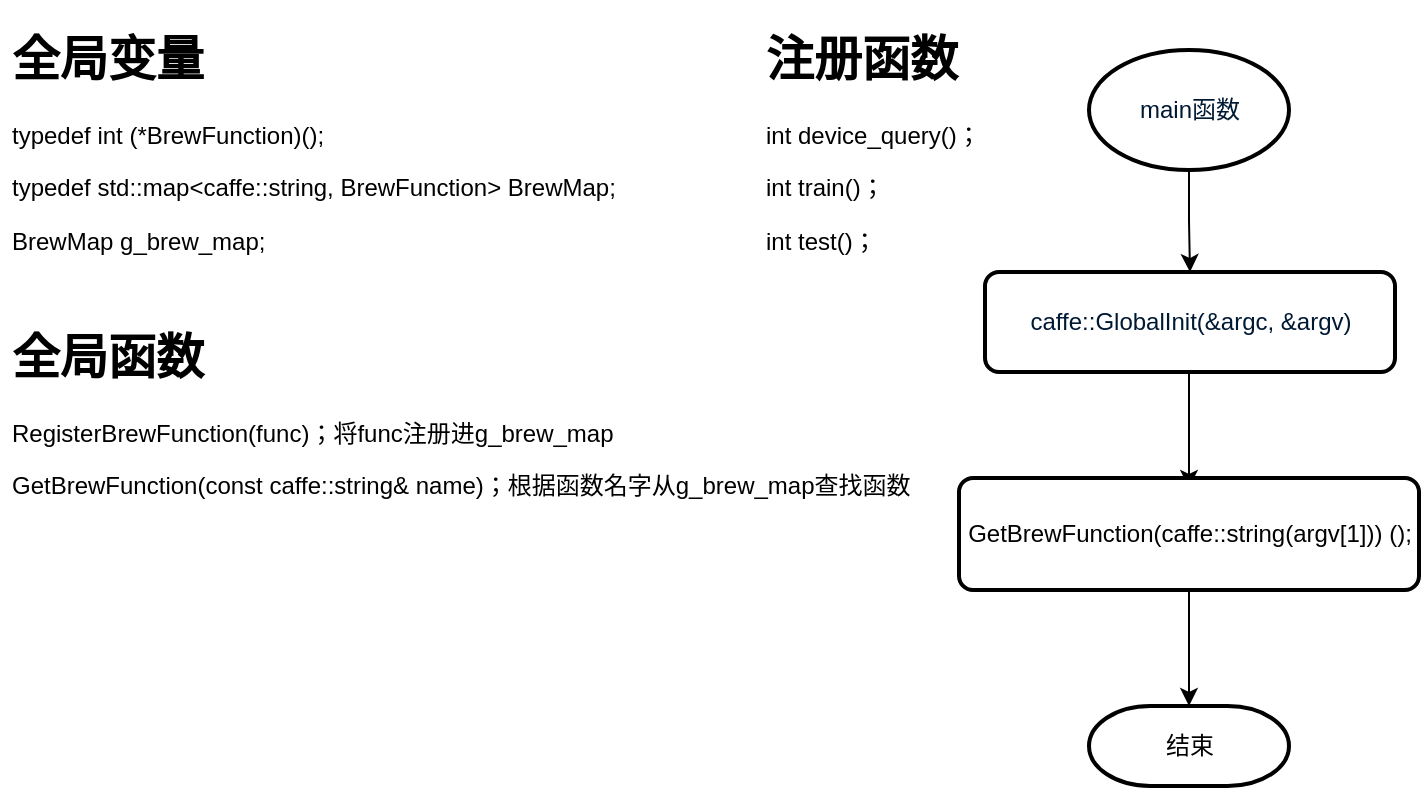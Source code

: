 <mxfile pages="1" version="11.2.4" type="github"><diagram id="6a731a19-8d31-9384-78a2-239565b7b9f0" name="Page-1"><mxGraphModel dx="980" dy="571" grid="1" gridSize="10" guides="1" tooltips="1" connect="1" arrows="1" fold="1" page="1" pageScale="1" pageWidth="1169" pageHeight="827" background="#ffffff" math="0" shadow="0"><root><mxCell id="0"/><mxCell id="1" parent="0"/><mxCell id="oOodHc0OtHN7llgj5Po7-57" value="&lt;h1&gt;全局变量&lt;/h1&gt;&lt;p&gt;&lt;font style=&quot;font-size: 12px&quot;&gt;typedef int (*BrewFunction)();&lt;/font&gt;&lt;/p&gt;&lt;p&gt;&lt;font style=&quot;font-size: 12px&quot;&gt;typedef std::map&amp;lt;caffe::string, BrewFunction&amp;gt; BrewMap;&lt;br&gt;&lt;/font&gt;&lt;/p&gt;&lt;p&gt;&lt;font style=&quot;font-size: 12px&quot;&gt;BrewMap g_brew_map;&lt;/font&gt;&lt;/p&gt;" style="text;html=1;strokeColor=none;fillColor=none;spacing=5;spacingTop=-20;whiteSpace=wrap;overflow=hidden;rounded=0;" vertex="1" parent="1"><mxGeometry x="16.5" y="16" width="377" height="150" as="geometry"/></mxCell><mxCell id="oOodHc0OtHN7llgj5Po7-58" value="&lt;h1&gt;全局函数&lt;/h1&gt;&lt;p&gt;RegisterBrewFunction(func)；将func注册进g_brew_map&lt;/p&gt;&lt;p&gt;GetBrewFunction(const caffe::string&amp;amp; name)；根据函数名字从g_brew_map查找函数&lt;br&gt;&lt;/p&gt;" style="text;html=1;strokeColor=none;fillColor=none;spacing=5;spacingTop=-20;whiteSpace=wrap;overflow=hidden;rounded=0;" vertex="1" parent="1"><mxGeometry x="16.5" y="165" width="469" height="120" as="geometry"/></mxCell><mxCell id="oOodHc0OtHN7llgj5Po7-59" value="&lt;h1&gt;注册函数&lt;/h1&gt;&lt;p&gt;int device_query()；&lt;br&gt;&lt;/p&gt;&lt;p&gt;int train()；&lt;br&gt;&lt;/p&gt;&lt;p&gt;int test()；&lt;br&gt;&lt;/p&gt;&lt;p&gt;int time()；&lt;br&gt;&lt;/p&gt;&lt;p&gt;&lt;br&gt;&lt;/p&gt;&lt;p&gt;&lt;br&gt;&lt;/p&gt;" style="text;html=1;strokeColor=none;fillColor=none;spacing=5;spacingTop=-20;whiteSpace=wrap;overflow=hidden;rounded=0;" vertex="1" parent="1"><mxGeometry x="394" y="16" width="150" height="120" as="geometry"/></mxCell><mxCell id="oOodHc0OtHN7llgj5Po7-62" style="edgeStyle=orthogonalEdgeStyle;rounded=0;orthogonalLoop=1;jettySize=auto;html=1;entryX=0.5;entryY=0;entryDx=0;entryDy=0;entryPerimeter=0;" edge="1" parent="1" source="oOodHc0OtHN7llgj5Po7-60"><mxGeometry relative="1" as="geometry"><mxPoint x="610.5" y="250" as="targetPoint"/></mxGeometry></mxCell><mxCell id="oOodHc0OtHN7llgj5Po7-60" value="&lt;span style=&quot;color: rgb(0 , 25 , 51)&quot;&gt;caffe::GlobalInit(&amp;amp;argc, &amp;amp;argv)&lt;/span&gt;" style="rounded=1;whiteSpace=wrap;html=1;absoluteArcSize=1;arcSize=14;strokeWidth=2;" vertex="1" parent="1"><mxGeometry x="508.5" y="142" width="205" height="50" as="geometry"/></mxCell><mxCell id="oOodHc0OtHN7llgj5Po7-65" value="" style="edgeStyle=orthogonalEdgeStyle;rounded=0;orthogonalLoop=1;jettySize=auto;html=1;" edge="1" parent="1" source="oOodHc0OtHN7llgj5Po7-64" target="oOodHc0OtHN7llgj5Po7-60"><mxGeometry relative="1" as="geometry"/></mxCell><mxCell id="oOodHc0OtHN7llgj5Po7-64" value="&lt;span style=&quot;color: rgb(0 , 25 , 51)&quot;&gt;main函数&lt;/span&gt;" style="strokeWidth=2;html=1;shape=mxgraph.flowchart.start_1;whiteSpace=wrap;" vertex="1" parent="1"><mxGeometry x="560.5" y="31" width="100" height="60" as="geometry"/></mxCell><mxCell id="oOodHc0OtHN7llgj5Po7-71" value="" style="edgeStyle=orthogonalEdgeStyle;rounded=0;orthogonalLoop=1;jettySize=auto;html=1;" edge="1" parent="1" source="oOodHc0OtHN7llgj5Po7-66" target="oOodHc0OtHN7llgj5Po7-69"><mxGeometry relative="1" as="geometry"/></mxCell><mxCell id="oOodHc0OtHN7llgj5Po7-66" value="GetBrewFunction(caffe::string(argv[1])) ();" style="rounded=1;whiteSpace=wrap;html=1;absoluteArcSize=1;arcSize=14;strokeWidth=2;" vertex="1" parent="1"><mxGeometry x="495.5" y="245" width="230" height="56" as="geometry"/></mxCell><mxCell id="oOodHc0OtHN7llgj5Po7-69" value="结束" style="strokeWidth=2;html=1;shape=mxgraph.flowchart.terminator;whiteSpace=wrap;" vertex="1" parent="1"><mxGeometry x="560.5" y="359" width="100" height="40" as="geometry"/></mxCell></root></mxGraphModel></diagram></mxfile>